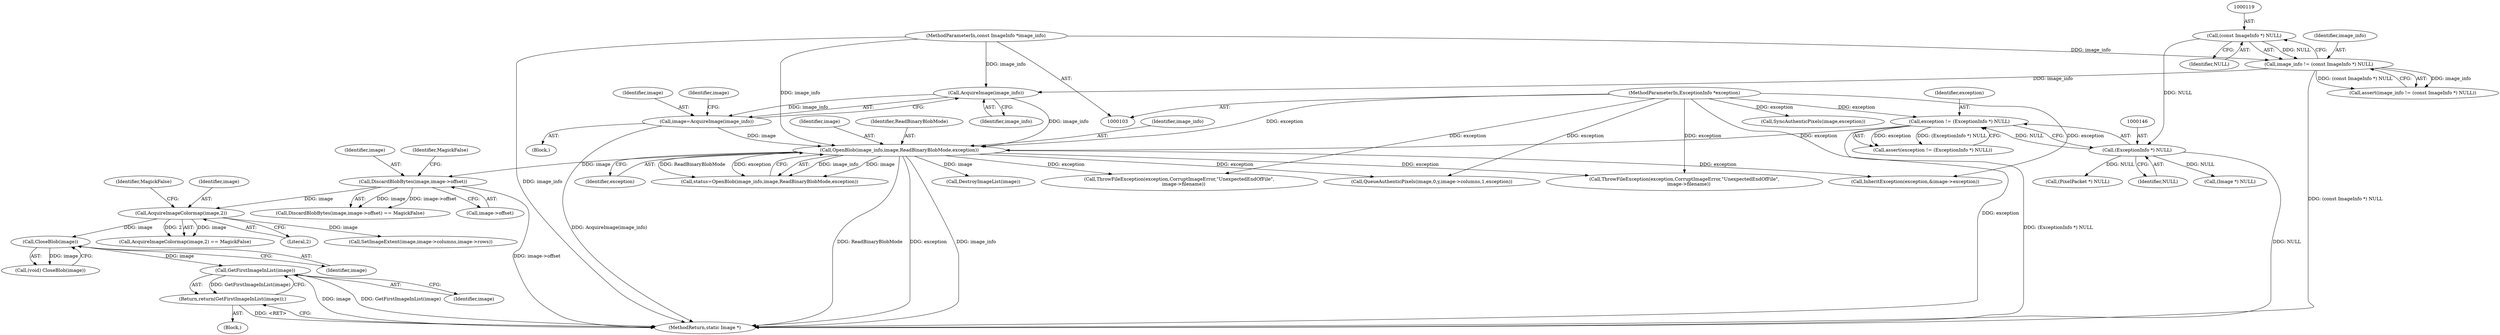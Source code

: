 digraph "0_ImageMagick_f6e9d0d9955e85bdd7540b251cd50d598dacc5e6_35@pointer" {
"1000234" [label="(Call,GetFirstImageInList(image))"];
"1000231" [label="(Call,CloseBlob(image))"];
"1000215" [label="(Call,AcquireImageColormap(image,2))"];
"1000195" [label="(Call,DiscardBlobBytes(image,image->offset))"];
"1000175" [label="(Call,OpenBlob(image_info,image,ReadBinaryBlobMode,exception))"];
"1000156" [label="(Call,AcquireImage(image_info))"];
"1000116" [label="(Call,image_info != (const ImageInfo *) NULL)"];
"1000104" [label="(MethodParameterIn,const ImageInfo *image_info)"];
"1000118" [label="(Call,(const ImageInfo *) NULL)"];
"1000154" [label="(Call,image=AcquireImage(image_info))"];
"1000143" [label="(Call,exception != (ExceptionInfo *) NULL)"];
"1000105" [label="(MethodParameterIn,ExceptionInfo *exception)"];
"1000145" [label="(Call,(ExceptionInfo *) NULL)"];
"1000233" [label="(Return,return(GetFirstImageInList(image));)"];
"1000288" [label="(Call,(PixelPacket *) NULL)"];
"1000231" [label="(Call,CloseBlob(image))"];
"1000162" [label="(Identifier,image)"];
"1000200" [label="(Identifier,MagickFalse)"];
"1000104" [label="(MethodParameterIn,const ImageInfo *image_info)"];
"1000105" [label="(MethodParameterIn,ExceptionInfo *exception)"];
"1000194" [label="(Call,DiscardBlobBytes(image,image->offset) == MagickFalse)"];
"1000116" [label="(Call,image_info != (const ImageInfo *) NULL)"];
"1000145" [label="(Call,(ExceptionInfo *) NULL)"];
"1000232" [label="(Identifier,image)"];
"1000176" [label="(Identifier,image_info)"];
"1000177" [label="(Identifier,image)"];
"1000179" [label="(Identifier,exception)"];
"1000229" [label="(Call,(void) CloseBlob(image))"];
"1000143" [label="(Call,exception != (ExceptionInfo *) NULL)"];
"1000235" [label="(Identifier,image)"];
"1000214" [label="(Call,AcquireImageColormap(image,2) == MagickFalse)"];
"1000154" [label="(Call,image=AcquireImage(image_info))"];
"1000120" [label="(Identifier,NULL)"];
"1000201" [label="(Call,ThrowFileException(exception,CorruptImageError,\"UnexpectedEndOfFile\",\n      image->filename))"];
"1000187" [label="(Call,DestroyImageList(image))"];
"1000155" [label="(Identifier,image)"];
"1000178" [label="(Identifier,ReadBinaryBlobMode)"];
"1000147" [label="(Identifier,NULL)"];
"1000233" [label="(Return,return(GetFirstImageInList(image));)"];
"1000215" [label="(Call,AcquireImageColormap(image,2))"];
"1000196" [label="(Identifier,image)"];
"1000117" [label="(Identifier,image_info)"];
"1000106" [label="(Block,)"];
"1000217" [label="(Literal,2)"];
"1000157" [label="(Identifier,image_info)"];
"1000276" [label="(Call,QueueAuthenticPixels(image,0,y,image->columns,1,exception))"];
"1000175" [label="(Call,OpenBlob(image_info,image,ReadBinaryBlobMode,exception))"];
"1000190" [label="(Call,(Image *) NULL)"];
"1000379" [label="(Call,ThrowFileException(exception,CorruptImageError,\"UnexpectedEndOfFile\",\n      image->filename))"];
"1000238" [label="(Call,SetImageExtent(image,image->columns,image->rows))"];
"1000349" [label="(Call,SyncAuthenticPixels(image,exception))"];
"1000218" [label="(Identifier,MagickFalse)"];
"1000197" [label="(Call,image->offset)"];
"1000142" [label="(Call,assert(exception != (ExceptionInfo *) NULL))"];
"1000173" [label="(Call,status=OpenBlob(image_info,image,ReadBinaryBlobMode,exception))"];
"1000393" [label="(MethodReturn,static Image *)"];
"1000195" [label="(Call,DiscardBlobBytes(image,image->offset))"];
"1000115" [label="(Call,assert(image_info != (const ImageInfo *) NULL))"];
"1000156" [label="(Call,AcquireImage(image_info))"];
"1000216" [label="(Identifier,image)"];
"1000251" [label="(Call,InheritException(exception,&image->exception))"];
"1000144" [label="(Identifier,exception)"];
"1000118" [label="(Call,(const ImageInfo *) NULL)"];
"1000234" [label="(Call,GetFirstImageInList(image))"];
"1000228" [label="(Block,)"];
"1000234" -> "1000233"  [label="AST: "];
"1000234" -> "1000235"  [label="CFG: "];
"1000235" -> "1000234"  [label="AST: "];
"1000233" -> "1000234"  [label="CFG: "];
"1000234" -> "1000393"  [label="DDG: image"];
"1000234" -> "1000393"  [label="DDG: GetFirstImageInList(image)"];
"1000234" -> "1000233"  [label="DDG: GetFirstImageInList(image)"];
"1000231" -> "1000234"  [label="DDG: image"];
"1000231" -> "1000229"  [label="AST: "];
"1000231" -> "1000232"  [label="CFG: "];
"1000232" -> "1000231"  [label="AST: "];
"1000229" -> "1000231"  [label="CFG: "];
"1000231" -> "1000229"  [label="DDG: image"];
"1000215" -> "1000231"  [label="DDG: image"];
"1000215" -> "1000214"  [label="AST: "];
"1000215" -> "1000217"  [label="CFG: "];
"1000216" -> "1000215"  [label="AST: "];
"1000217" -> "1000215"  [label="AST: "];
"1000218" -> "1000215"  [label="CFG: "];
"1000215" -> "1000214"  [label="DDG: image"];
"1000215" -> "1000214"  [label="DDG: 2"];
"1000195" -> "1000215"  [label="DDG: image"];
"1000215" -> "1000238"  [label="DDG: image"];
"1000195" -> "1000194"  [label="AST: "];
"1000195" -> "1000197"  [label="CFG: "];
"1000196" -> "1000195"  [label="AST: "];
"1000197" -> "1000195"  [label="AST: "];
"1000200" -> "1000195"  [label="CFG: "];
"1000195" -> "1000393"  [label="DDG: image->offset"];
"1000195" -> "1000194"  [label="DDG: image"];
"1000195" -> "1000194"  [label="DDG: image->offset"];
"1000175" -> "1000195"  [label="DDG: image"];
"1000175" -> "1000173"  [label="AST: "];
"1000175" -> "1000179"  [label="CFG: "];
"1000176" -> "1000175"  [label="AST: "];
"1000177" -> "1000175"  [label="AST: "];
"1000178" -> "1000175"  [label="AST: "];
"1000179" -> "1000175"  [label="AST: "];
"1000173" -> "1000175"  [label="CFG: "];
"1000175" -> "1000393"  [label="DDG: ReadBinaryBlobMode"];
"1000175" -> "1000393"  [label="DDG: exception"];
"1000175" -> "1000393"  [label="DDG: image_info"];
"1000175" -> "1000173"  [label="DDG: image_info"];
"1000175" -> "1000173"  [label="DDG: image"];
"1000175" -> "1000173"  [label="DDG: ReadBinaryBlobMode"];
"1000175" -> "1000173"  [label="DDG: exception"];
"1000156" -> "1000175"  [label="DDG: image_info"];
"1000104" -> "1000175"  [label="DDG: image_info"];
"1000154" -> "1000175"  [label="DDG: image"];
"1000143" -> "1000175"  [label="DDG: exception"];
"1000105" -> "1000175"  [label="DDG: exception"];
"1000175" -> "1000187"  [label="DDG: image"];
"1000175" -> "1000201"  [label="DDG: exception"];
"1000175" -> "1000251"  [label="DDG: exception"];
"1000175" -> "1000276"  [label="DDG: exception"];
"1000175" -> "1000379"  [label="DDG: exception"];
"1000156" -> "1000154"  [label="AST: "];
"1000156" -> "1000157"  [label="CFG: "];
"1000157" -> "1000156"  [label="AST: "];
"1000154" -> "1000156"  [label="CFG: "];
"1000156" -> "1000154"  [label="DDG: image_info"];
"1000116" -> "1000156"  [label="DDG: image_info"];
"1000104" -> "1000156"  [label="DDG: image_info"];
"1000116" -> "1000115"  [label="AST: "];
"1000116" -> "1000118"  [label="CFG: "];
"1000117" -> "1000116"  [label="AST: "];
"1000118" -> "1000116"  [label="AST: "];
"1000115" -> "1000116"  [label="CFG: "];
"1000116" -> "1000393"  [label="DDG: (const ImageInfo *) NULL"];
"1000116" -> "1000115"  [label="DDG: image_info"];
"1000116" -> "1000115"  [label="DDG: (const ImageInfo *) NULL"];
"1000104" -> "1000116"  [label="DDG: image_info"];
"1000118" -> "1000116"  [label="DDG: NULL"];
"1000104" -> "1000103"  [label="AST: "];
"1000104" -> "1000393"  [label="DDG: image_info"];
"1000118" -> "1000120"  [label="CFG: "];
"1000119" -> "1000118"  [label="AST: "];
"1000120" -> "1000118"  [label="AST: "];
"1000118" -> "1000145"  [label="DDG: NULL"];
"1000154" -> "1000106"  [label="AST: "];
"1000155" -> "1000154"  [label="AST: "];
"1000162" -> "1000154"  [label="CFG: "];
"1000154" -> "1000393"  [label="DDG: AcquireImage(image_info)"];
"1000143" -> "1000142"  [label="AST: "];
"1000143" -> "1000145"  [label="CFG: "];
"1000144" -> "1000143"  [label="AST: "];
"1000145" -> "1000143"  [label="AST: "];
"1000142" -> "1000143"  [label="CFG: "];
"1000143" -> "1000393"  [label="DDG: (ExceptionInfo *) NULL"];
"1000143" -> "1000142"  [label="DDG: exception"];
"1000143" -> "1000142"  [label="DDG: (ExceptionInfo *) NULL"];
"1000105" -> "1000143"  [label="DDG: exception"];
"1000145" -> "1000143"  [label="DDG: NULL"];
"1000105" -> "1000103"  [label="AST: "];
"1000105" -> "1000393"  [label="DDG: exception"];
"1000105" -> "1000201"  [label="DDG: exception"];
"1000105" -> "1000251"  [label="DDG: exception"];
"1000105" -> "1000276"  [label="DDG: exception"];
"1000105" -> "1000349"  [label="DDG: exception"];
"1000105" -> "1000379"  [label="DDG: exception"];
"1000145" -> "1000147"  [label="CFG: "];
"1000146" -> "1000145"  [label="AST: "];
"1000147" -> "1000145"  [label="AST: "];
"1000145" -> "1000393"  [label="DDG: NULL"];
"1000145" -> "1000190"  [label="DDG: NULL"];
"1000145" -> "1000288"  [label="DDG: NULL"];
"1000233" -> "1000228"  [label="AST: "];
"1000393" -> "1000233"  [label="CFG: "];
"1000233" -> "1000393"  [label="DDG: <RET>"];
}
